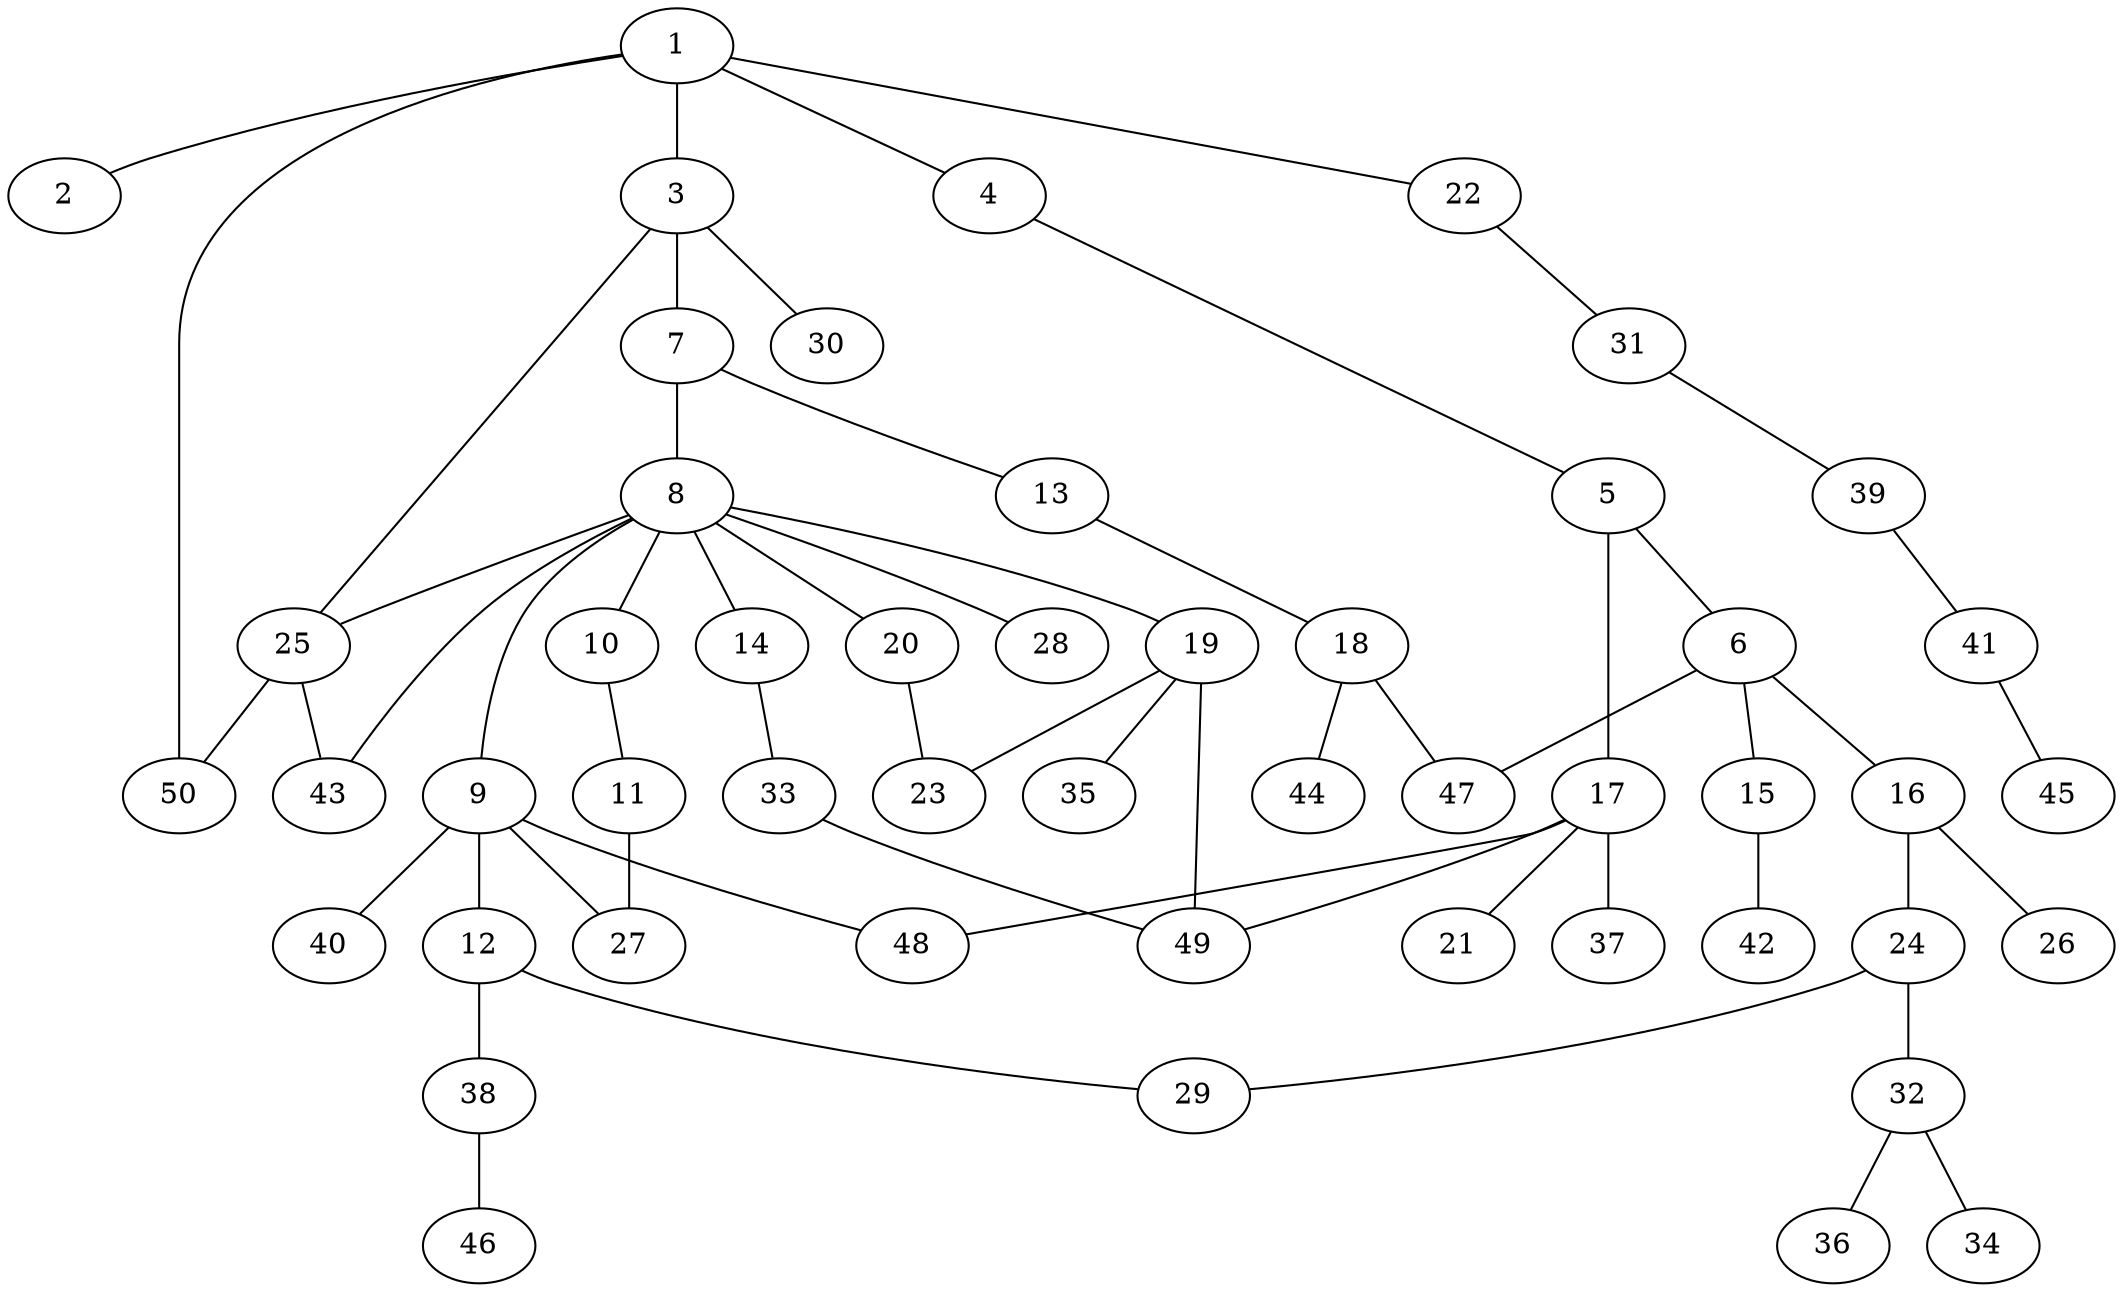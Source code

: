 graph graphname {1--2
1--3
1--4
1--22
1--50
3--7
3--25
3--30
4--5
5--6
5--17
6--15
6--16
6--47
7--8
7--13
8--9
8--10
8--14
8--19
8--20
8--25
8--28
8--43
9--12
9--27
9--40
9--48
10--11
11--27
12--29
12--38
13--18
14--33
15--42
16--24
16--26
17--21
17--37
17--48
17--49
18--44
18--47
19--23
19--35
19--49
20--23
22--31
24--29
24--32
25--43
25--50
31--39
32--34
32--36
33--49
38--46
39--41
41--45
}